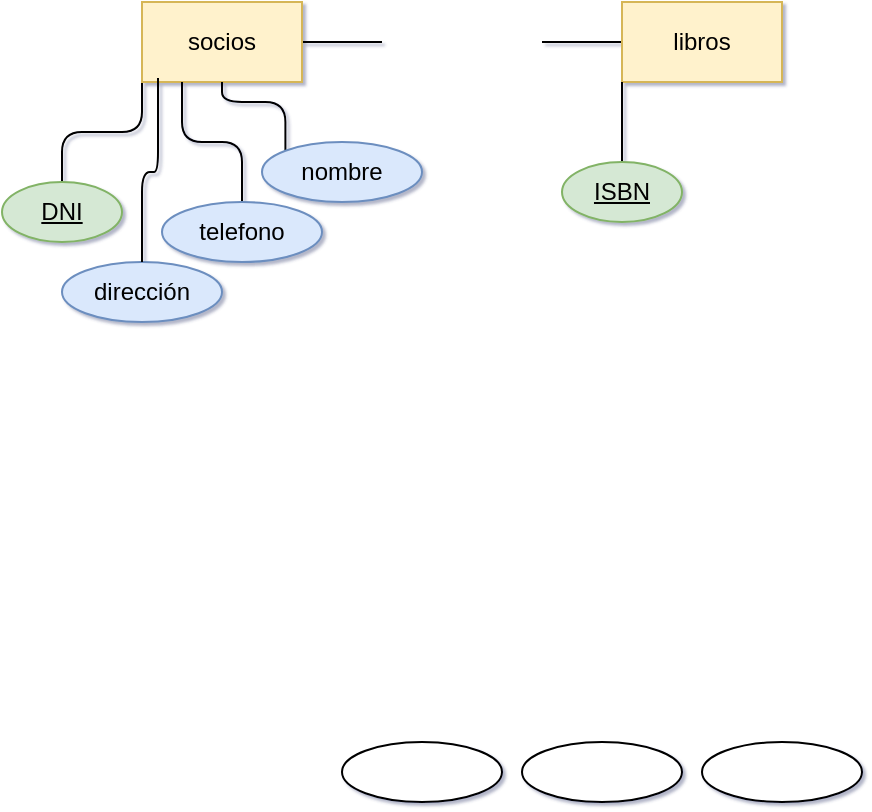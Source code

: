<mxfile version="22.0.2" type="github">
  <diagram name="Página-1" id="3rHO0FLQdO-PijWZnnOJ">
    <mxGraphModel dx="1434" dy="795" grid="1" gridSize="10" guides="1" tooltips="1" connect="1" arrows="1" fold="1" page="1" pageScale="1" pageWidth="827" pageHeight="1169" math="0" shadow="1">
      <root>
        <mxCell id="0" />
        <mxCell id="1" parent="0" />
        <mxCell id="8prQ3-VJ4NBxgyQ5mque-4" style="edgeStyle=orthogonalEdgeStyle;rounded=0;orthogonalLoop=1;jettySize=auto;html=1;exitX=1;exitY=0.5;exitDx=0;exitDy=0;endArrow=none;endFill=0;" edge="1" parent="1" source="8prQ3-VJ4NBxgyQ5mque-1">
          <mxGeometry relative="1" as="geometry">
            <mxPoint x="200" y="220" as="targetPoint" />
          </mxGeometry>
        </mxCell>
        <mxCell id="8prQ3-VJ4NBxgyQ5mque-8" style="edgeStyle=orthogonalEdgeStyle;rounded=1;orthogonalLoop=1;jettySize=auto;html=1;exitX=0;exitY=1;exitDx=0;exitDy=0;entryX=0.5;entryY=0;entryDx=0;entryDy=0;endArrow=none;endFill=0;" edge="1" parent="1" source="8prQ3-VJ4NBxgyQ5mque-1" target="8prQ3-VJ4NBxgyQ5mque-7">
          <mxGeometry relative="1" as="geometry" />
        </mxCell>
        <mxCell id="8prQ3-VJ4NBxgyQ5mque-1" value="socios" style="whiteSpace=wrap;html=1;fillColor=#fff2cc;strokeColor=#d6b656;" vertex="1" parent="1">
          <mxGeometry x="80" y="200" width="80" height="40" as="geometry" />
        </mxCell>
        <mxCell id="8prQ3-VJ4NBxgyQ5mque-5" style="edgeStyle=orthogonalEdgeStyle;rounded=0;orthogonalLoop=1;jettySize=auto;html=1;exitX=0;exitY=0.5;exitDx=0;exitDy=0;endArrow=none;endFill=0;" edge="1" parent="1" source="8prQ3-VJ4NBxgyQ5mque-2">
          <mxGeometry relative="1" as="geometry">
            <mxPoint x="280" y="220" as="targetPoint" />
          </mxGeometry>
        </mxCell>
        <mxCell id="8prQ3-VJ4NBxgyQ5mque-2" value="libros" style="whiteSpace=wrap;html=1;fillColor=#fff2cc;strokeColor=#d6b656;" vertex="1" parent="1">
          <mxGeometry x="320" y="200" width="80" height="40" as="geometry" />
        </mxCell>
        <mxCell id="8prQ3-VJ4NBxgyQ5mque-7" value="&lt;u&gt;DNI&lt;/u&gt;" style="ellipse;whiteSpace=wrap;html=1;fillColor=#d5e8d4;strokeColor=#82b366;" vertex="1" parent="1">
          <mxGeometry x="10" y="290" width="60" height="30" as="geometry" />
        </mxCell>
        <mxCell id="8prQ3-VJ4NBxgyQ5mque-9" value="dirección" style="ellipse;whiteSpace=wrap;html=1;fillColor=#dae8fc;strokeColor=#6c8ebf;" vertex="1" parent="1">
          <mxGeometry x="40" y="330" width="80" height="30" as="geometry" />
        </mxCell>
        <mxCell id="8prQ3-VJ4NBxgyQ5mque-10" style="edgeStyle=orthogonalEdgeStyle;rounded=1;orthogonalLoop=1;jettySize=auto;html=1;exitX=0.5;exitY=0;exitDx=0;exitDy=0;entryX=0.1;entryY=0.95;entryDx=0;entryDy=0;entryPerimeter=0;endArrow=none;endFill=0;" edge="1" parent="1" source="8prQ3-VJ4NBxgyQ5mque-9" target="8prQ3-VJ4NBxgyQ5mque-1">
          <mxGeometry relative="1" as="geometry" />
        </mxCell>
        <mxCell id="8prQ3-VJ4NBxgyQ5mque-12" style="edgeStyle=orthogonalEdgeStyle;rounded=1;orthogonalLoop=1;jettySize=auto;html=1;exitX=0.5;exitY=0;exitDx=0;exitDy=0;entryX=0.25;entryY=1;entryDx=0;entryDy=0;endArrow=none;endFill=0;" edge="1" parent="1" source="8prQ3-VJ4NBxgyQ5mque-11" target="8prQ3-VJ4NBxgyQ5mque-1">
          <mxGeometry relative="1" as="geometry" />
        </mxCell>
        <mxCell id="8prQ3-VJ4NBxgyQ5mque-11" value="telefono" style="ellipse;whiteSpace=wrap;html=1;fillColor=#dae8fc;strokeColor=#6c8ebf;" vertex="1" parent="1">
          <mxGeometry x="90" y="300" width="80" height="30" as="geometry" />
        </mxCell>
        <mxCell id="8prQ3-VJ4NBxgyQ5mque-14" style="edgeStyle=orthogonalEdgeStyle;orthogonalLoop=1;jettySize=auto;html=1;exitX=0;exitY=0;exitDx=0;exitDy=0;entryX=0.5;entryY=1;entryDx=0;entryDy=0;endArrow=none;endFill=0;rounded=1;" edge="1" parent="1" source="8prQ3-VJ4NBxgyQ5mque-13" target="8prQ3-VJ4NBxgyQ5mque-1">
          <mxGeometry relative="1" as="geometry" />
        </mxCell>
        <mxCell id="8prQ3-VJ4NBxgyQ5mque-13" value="nombre" style="ellipse;whiteSpace=wrap;html=1;fillColor=#dae8fc;strokeColor=#6c8ebf;" vertex="1" parent="1">
          <mxGeometry x="140" y="270" width="80" height="30" as="geometry" />
        </mxCell>
        <mxCell id="8prQ3-VJ4NBxgyQ5mque-16" style="edgeStyle=orthogonalEdgeStyle;rounded=0;orthogonalLoop=1;jettySize=auto;html=1;exitX=0.5;exitY=0;exitDx=0;exitDy=0;entryX=0;entryY=1;entryDx=0;entryDy=0;endArrow=none;endFill=0;" edge="1" parent="1" source="8prQ3-VJ4NBxgyQ5mque-15" target="8prQ3-VJ4NBxgyQ5mque-2">
          <mxGeometry relative="1" as="geometry" />
        </mxCell>
        <mxCell id="8prQ3-VJ4NBxgyQ5mque-15" value="&lt;u&gt;ISBN&lt;/u&gt;" style="ellipse;whiteSpace=wrap;html=1;fillColor=#d5e8d4;strokeColor=#82b366;" vertex="1" parent="1">
          <mxGeometry x="290" y="280" width="60" height="30" as="geometry" />
        </mxCell>
        <mxCell id="8prQ3-VJ4NBxgyQ5mque-17" value="" style="ellipse;whiteSpace=wrap;html=1;" vertex="1" parent="1">
          <mxGeometry x="180" y="570" width="80" height="30" as="geometry" />
        </mxCell>
        <mxCell id="8prQ3-VJ4NBxgyQ5mque-18" value="" style="ellipse;whiteSpace=wrap;html=1;" vertex="1" parent="1">
          <mxGeometry x="270" y="570" width="80" height="30" as="geometry" />
        </mxCell>
        <mxCell id="8prQ3-VJ4NBxgyQ5mque-19" value="" style="ellipse;whiteSpace=wrap;html=1;" vertex="1" parent="1">
          <mxGeometry x="360" y="570" width="80" height="30" as="geometry" />
        </mxCell>
      </root>
    </mxGraphModel>
  </diagram>
</mxfile>
